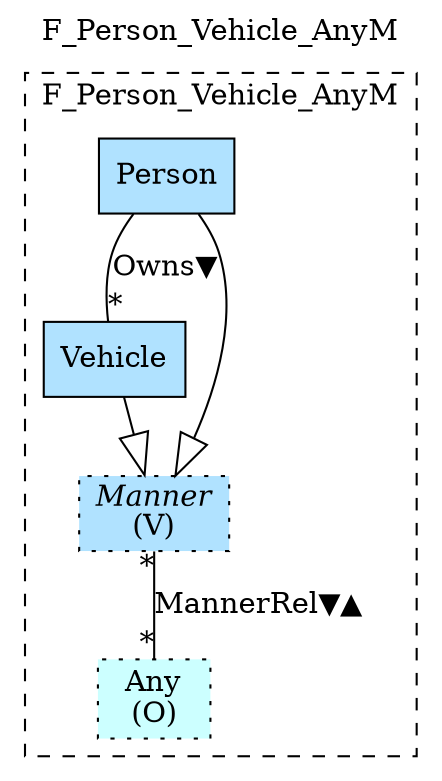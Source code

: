 digraph {graph[label=F_Person_Vehicle_AnyM,labelloc=tl,labelfontsize=12];
subgraph cluster_F_Person_Vehicle_AnyM{style=dashed;label=F_Person_Vehicle_AnyM;
"Any"[shape=record,fillcolor="#CCFFFF",style ="filled,dotted",label=<Any<br/>(O)>];
"Person"[shape=record,fillcolor=lightskyblue1,style = filled,label="Person"];
"Vehicle"[shape=record,fillcolor=lightskyblue1,style = filled,label="Vehicle"];
"Manner"[shape=record,fillcolor=lightskyblue1,style ="filled,dotted",label=<{<I>Manner</I><br/>(V)}>];

"Person"->"Vehicle"[label="Owns▼",dir=none,taillabel="",headlabel="*"];
"Manner"->"Any"[label="MannerRel▼▲",dir=none,taillabel="*",headlabel="*"];
"Person"->"Manner"[arrowhead=onormal,arrowsize=2.0];
"Vehicle"->"Manner"[arrowhead=onormal,arrowsize=2.0];

}
}